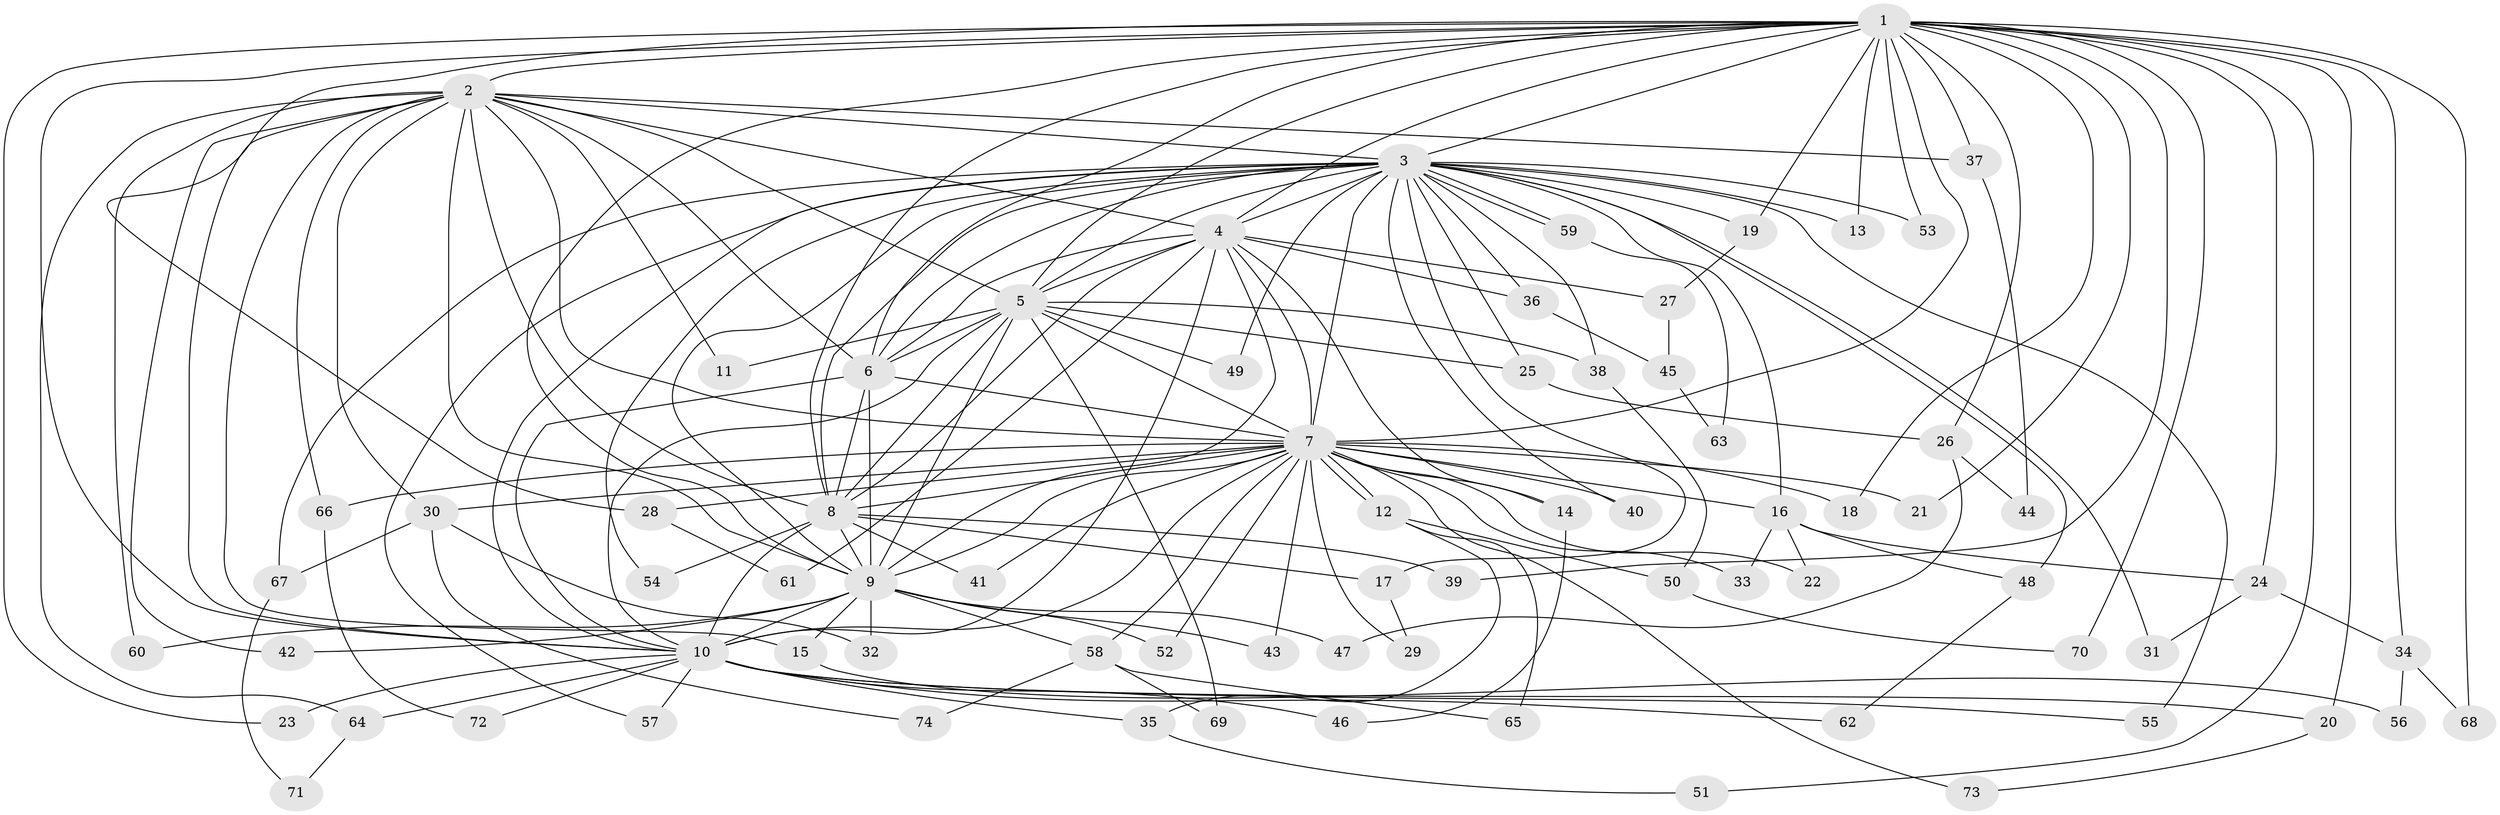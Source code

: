 // coarse degree distribution, {23: 0.017857142857142856, 15: 0.017857142857142856, 26: 0.017857142857142856, 12: 0.017857142857142856, 13: 0.017857142857142856, 17: 0.017857142857142856, 24: 0.017857142857142856, 10: 0.017857142857142856, 14: 0.017857142857142856, 2: 0.48214285714285715, 3: 0.26785714285714285, 4: 0.07142857142857142, 5: 0.017857142857142856}
// Generated by graph-tools (version 1.1) at 2025/41/03/06/25 10:41:42]
// undirected, 74 vertices, 173 edges
graph export_dot {
graph [start="1"]
  node [color=gray90,style=filled];
  1;
  2;
  3;
  4;
  5;
  6;
  7;
  8;
  9;
  10;
  11;
  12;
  13;
  14;
  15;
  16;
  17;
  18;
  19;
  20;
  21;
  22;
  23;
  24;
  25;
  26;
  27;
  28;
  29;
  30;
  31;
  32;
  33;
  34;
  35;
  36;
  37;
  38;
  39;
  40;
  41;
  42;
  43;
  44;
  45;
  46;
  47;
  48;
  49;
  50;
  51;
  52;
  53;
  54;
  55;
  56;
  57;
  58;
  59;
  60;
  61;
  62;
  63;
  64;
  65;
  66;
  67;
  68;
  69;
  70;
  71;
  72;
  73;
  74;
  1 -- 2;
  1 -- 3;
  1 -- 4;
  1 -- 5;
  1 -- 6;
  1 -- 7;
  1 -- 8;
  1 -- 9;
  1 -- 10;
  1 -- 13;
  1 -- 18;
  1 -- 19;
  1 -- 20;
  1 -- 21;
  1 -- 23;
  1 -- 24;
  1 -- 26;
  1 -- 28;
  1 -- 34;
  1 -- 37;
  1 -- 39;
  1 -- 51;
  1 -- 53;
  1 -- 68;
  1 -- 70;
  2 -- 3;
  2 -- 4;
  2 -- 5;
  2 -- 6;
  2 -- 7;
  2 -- 8;
  2 -- 9;
  2 -- 10;
  2 -- 11;
  2 -- 15;
  2 -- 30;
  2 -- 37;
  2 -- 42;
  2 -- 60;
  2 -- 64;
  2 -- 66;
  3 -- 4;
  3 -- 5;
  3 -- 6;
  3 -- 7;
  3 -- 8;
  3 -- 9;
  3 -- 10;
  3 -- 13;
  3 -- 16;
  3 -- 17;
  3 -- 19;
  3 -- 25;
  3 -- 31;
  3 -- 36;
  3 -- 38;
  3 -- 40;
  3 -- 48;
  3 -- 49;
  3 -- 53;
  3 -- 54;
  3 -- 55;
  3 -- 57;
  3 -- 59;
  3 -- 59;
  3 -- 67;
  4 -- 5;
  4 -- 6;
  4 -- 7;
  4 -- 8;
  4 -- 9;
  4 -- 10;
  4 -- 14;
  4 -- 27;
  4 -- 36;
  4 -- 61;
  5 -- 6;
  5 -- 7;
  5 -- 8;
  5 -- 9;
  5 -- 10;
  5 -- 11;
  5 -- 25;
  5 -- 38;
  5 -- 49;
  5 -- 69;
  6 -- 7;
  6 -- 8;
  6 -- 9;
  6 -- 10;
  7 -- 8;
  7 -- 9;
  7 -- 10;
  7 -- 12;
  7 -- 12;
  7 -- 14;
  7 -- 16;
  7 -- 18;
  7 -- 21;
  7 -- 22;
  7 -- 28;
  7 -- 29;
  7 -- 30;
  7 -- 33;
  7 -- 40;
  7 -- 41;
  7 -- 43;
  7 -- 52;
  7 -- 58;
  7 -- 66;
  7 -- 73;
  8 -- 9;
  8 -- 10;
  8 -- 17;
  8 -- 39;
  8 -- 41;
  8 -- 54;
  9 -- 10;
  9 -- 15;
  9 -- 32;
  9 -- 42;
  9 -- 43;
  9 -- 47;
  9 -- 52;
  9 -- 58;
  9 -- 60;
  10 -- 20;
  10 -- 23;
  10 -- 35;
  10 -- 46;
  10 -- 55;
  10 -- 57;
  10 -- 62;
  10 -- 64;
  10 -- 72;
  12 -- 35;
  12 -- 50;
  12 -- 65;
  14 -- 46;
  15 -- 56;
  16 -- 22;
  16 -- 24;
  16 -- 33;
  16 -- 48;
  17 -- 29;
  19 -- 27;
  20 -- 73;
  24 -- 31;
  24 -- 34;
  25 -- 26;
  26 -- 44;
  26 -- 47;
  27 -- 45;
  28 -- 61;
  30 -- 32;
  30 -- 67;
  30 -- 74;
  34 -- 56;
  34 -- 68;
  35 -- 51;
  36 -- 45;
  37 -- 44;
  38 -- 50;
  45 -- 63;
  48 -- 62;
  50 -- 70;
  58 -- 65;
  58 -- 69;
  58 -- 74;
  59 -- 63;
  64 -- 71;
  66 -- 72;
  67 -- 71;
}
